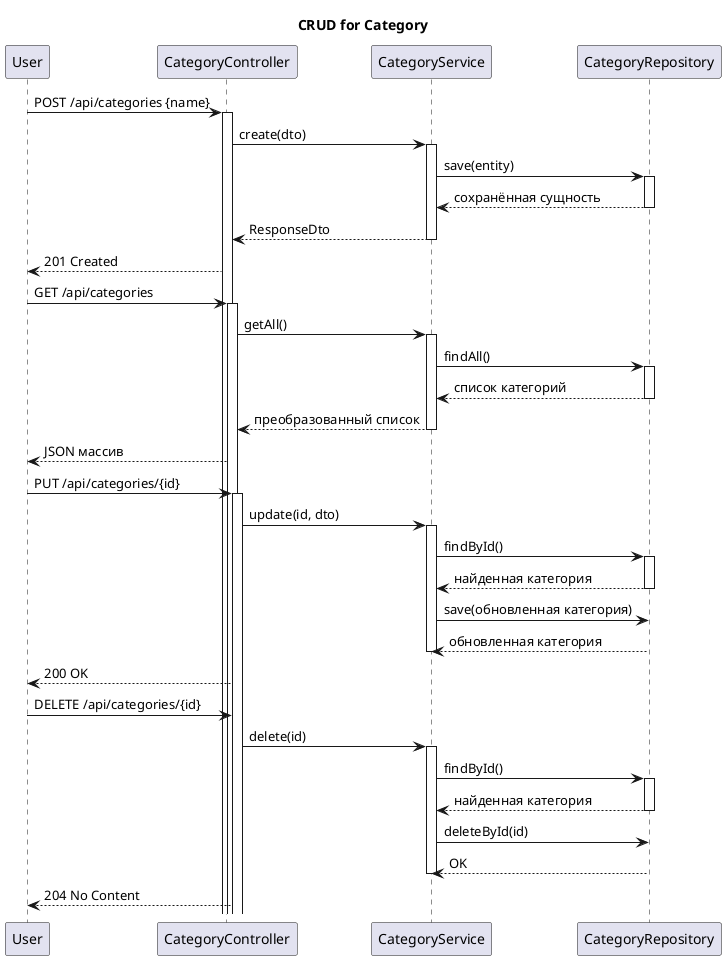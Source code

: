 @startuml
title CRUD for Category

User -> CategoryController : POST /api/categories {name}
activate CategoryController
CategoryController -> CategoryService : create(dto)
activate CategoryService
CategoryService -> CategoryRepository : save(entity)
activate CategoryRepository
CategoryRepository --> CategoryService : сохранённая сущность
deactivate CategoryRepository
CategoryService --> CategoryController : ResponseDto
deactivate CategoryService
CategoryController --> User : 201 Created

User -> CategoryController : GET /api/categories
activate CategoryController
CategoryController -> CategoryService : getAll()
activate CategoryService
CategoryService -> CategoryRepository : findAll()
activate CategoryRepository
CategoryRepository --> CategoryService : список категорий
deactivate CategoryRepository
CategoryService --> CategoryController : преобразованный список
deactivate CategoryService
CategoryController --> User : JSON массив

User -> CategoryController : PUT /api/categories/{id}
activate CategoryController
CategoryController -> CategoryService : update(id, dto)
activate CategoryService
CategoryService -> CategoryRepository : findById()
activate CategoryRepository
CategoryRepository --> CategoryService : найденная категория
deactivate CategoryRepository

CategoryService -> CategoryRepository : save(обновленная категория)
CategoryRepository --> CategoryService : обновленная категория
deactivate CategoryService
CategoryController --> User : 200 OK

User -> CategoryController : DELETE /api/categories/{id}
CategoryController -> CategoryService : delete(id)
activate CategoryService
CategoryService -> CategoryRepository : findById()
activate CategoryRepository
CategoryRepository --> CategoryService : найденная категория
deactivate CategoryRepository

CategoryService -> CategoryRepository : deleteById(id)
CategoryRepository --> CategoryService : OK
deactivate CategoryService
CategoryController --> User : 204 No Content
@enduml
